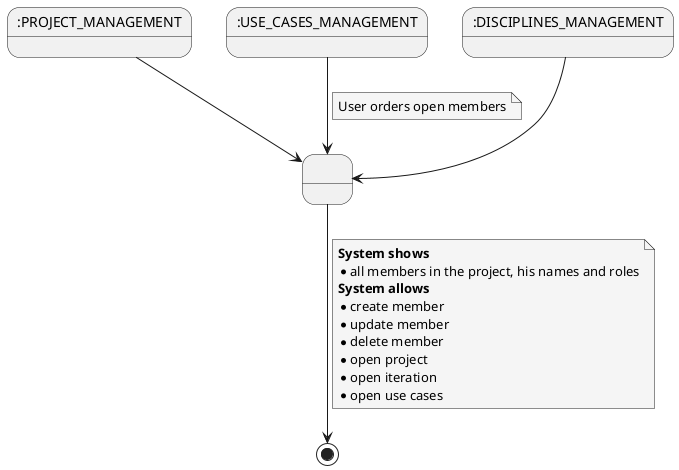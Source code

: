 @startuml
skinparam {
    NoteBackgroundColor #whiteSmoke
}

    state 0 as ":PROJECT_MANAGEMENT"
    state 1 as " "
    state 2 as ":USE_CASES_MANAGEMENT"
    state 3 as ":DISCIPLINES_MANAGEMENT"

    0 --> 1

    2 --> 1
    note on link
        User orders open members
    end note

    3 --> 1

    1 --> [*]
    note on link
        <b>System shows</b>
        * all members in the project, his names and roles
        <b>System allows</b>
        * create member
        * update member
        * delete member
        * open project
        * open iteration
        * open use cases
    end note

@enduml
